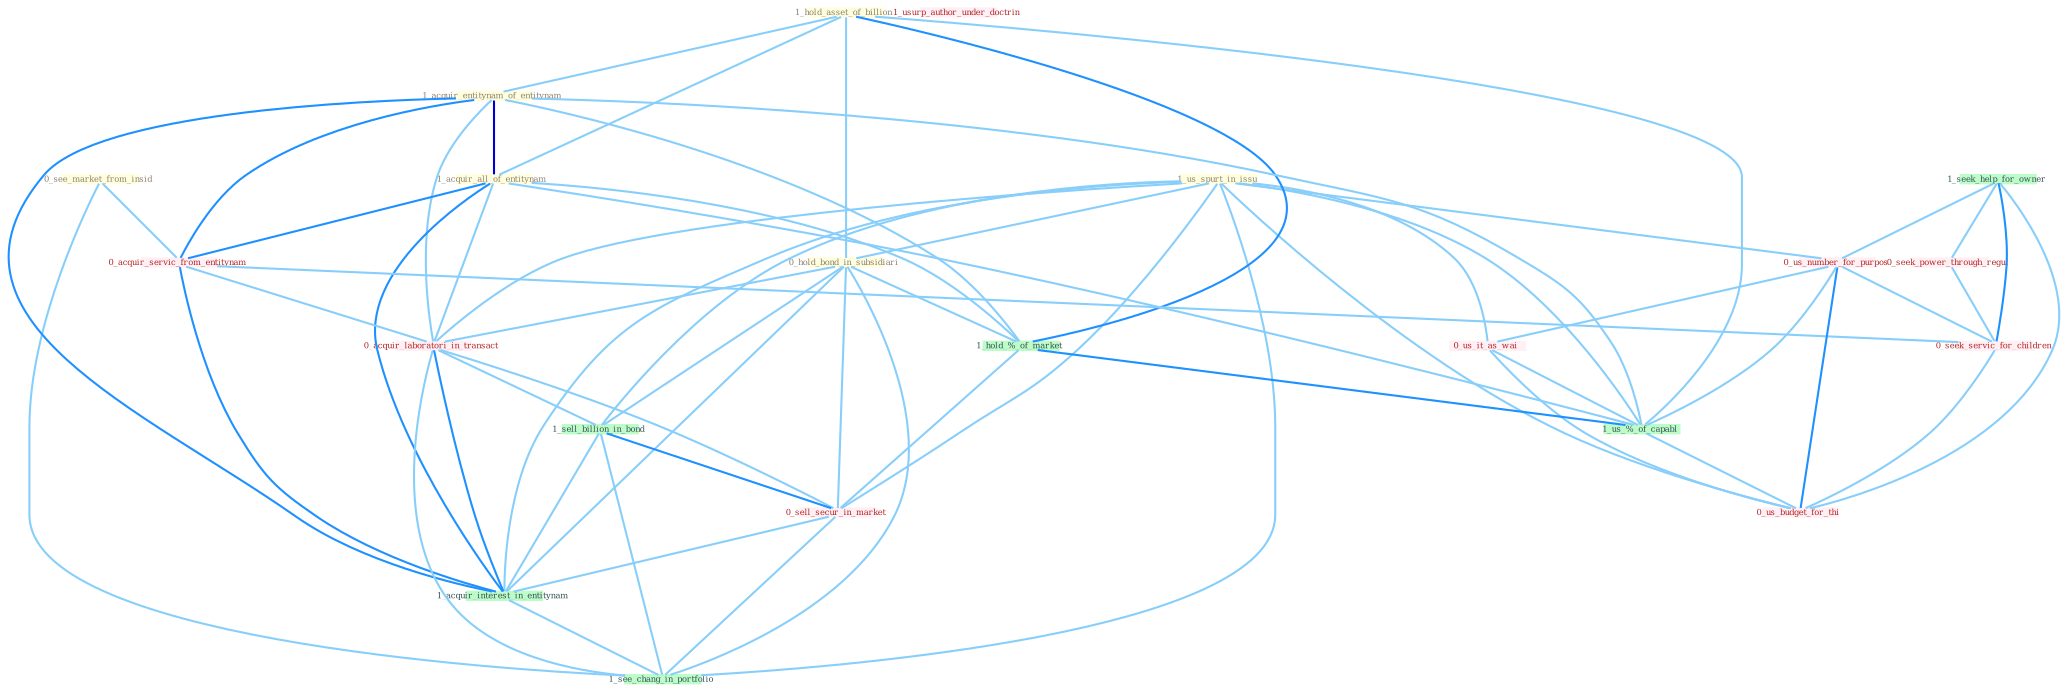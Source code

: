 Graph G{ 
    node
    [shape=polygon,style=filled,width=.5,height=.06,color="#BDFCC9",fixedsize=true,fontsize=4,
    fontcolor="#2f4f4f"];
    {node
    [color="#ffffe0", fontcolor="#8b7d6b"] "0_see_market_from_insid " "1_us_spurt_in_issu " "1_hold_asset_of_billion " "0_hold_bond_in_subsidiari " "1_acquir_entitynam_of_entitynam " "1_acquir_all_of_entitynam "}
{node [color="#fff0f5", fontcolor="#b22222"] "0_acquir_servic_from_entitynam " "0_seek_power_through_regul " "0_us_number_for_purpos " "0_acquir_laboratori_in_transact " "0_us_it_as_wai " "1_usurp_author_under_doctrin " "0_sell_secur_in_market " "0_seek_servic_for_children " "0_us_budget_for_thi "}
edge [color="#B0E2FF"];

	"0_see_market_from_insid " -- "0_acquir_servic_from_entitynam " [w="1", color="#87cefa" ];
	"0_see_market_from_insid " -- "1_see_chang_in_portfolio " [w="1", color="#87cefa" ];
	"1_us_spurt_in_issu " -- "0_hold_bond_in_subsidiari " [w="1", color="#87cefa" ];
	"1_us_spurt_in_issu " -- "0_us_number_for_purpos " [w="1", color="#87cefa" ];
	"1_us_spurt_in_issu " -- "0_acquir_laboratori_in_transact " [w="1", color="#87cefa" ];
	"1_us_spurt_in_issu " -- "1_sell_billion_in_bond " [w="1", color="#87cefa" ];
	"1_us_spurt_in_issu " -- "0_us_it_as_wai " [w="1", color="#87cefa" ];
	"1_us_spurt_in_issu " -- "1_us_%_of_capabl " [w="1", color="#87cefa" ];
	"1_us_spurt_in_issu " -- "0_sell_secur_in_market " [w="1", color="#87cefa" ];
	"1_us_spurt_in_issu " -- "1_acquir_interest_in_entitynam " [w="1", color="#87cefa" ];
	"1_us_spurt_in_issu " -- "1_see_chang_in_portfolio " [w="1", color="#87cefa" ];
	"1_us_spurt_in_issu " -- "0_us_budget_for_thi " [w="1", color="#87cefa" ];
	"1_hold_asset_of_billion " -- "0_hold_bond_in_subsidiari " [w="1", color="#87cefa" ];
	"1_hold_asset_of_billion " -- "1_acquir_entitynam_of_entitynam " [w="1", color="#87cefa" ];
	"1_hold_asset_of_billion " -- "1_acquir_all_of_entitynam " [w="1", color="#87cefa" ];
	"1_hold_asset_of_billion " -- "1_hold_%_of_market " [w="2", color="#1e90ff" , len=0.8];
	"1_hold_asset_of_billion " -- "1_us_%_of_capabl " [w="1", color="#87cefa" ];
	"0_hold_bond_in_subsidiari " -- "1_hold_%_of_market " [w="1", color="#87cefa" ];
	"0_hold_bond_in_subsidiari " -- "0_acquir_laboratori_in_transact " [w="1", color="#87cefa" ];
	"0_hold_bond_in_subsidiari " -- "1_sell_billion_in_bond " [w="1", color="#87cefa" ];
	"0_hold_bond_in_subsidiari " -- "0_sell_secur_in_market " [w="1", color="#87cefa" ];
	"0_hold_bond_in_subsidiari " -- "1_acquir_interest_in_entitynam " [w="1", color="#87cefa" ];
	"0_hold_bond_in_subsidiari " -- "1_see_chang_in_portfolio " [w="1", color="#87cefa" ];
	"1_acquir_entitynam_of_entitynam " -- "1_acquir_all_of_entitynam " [w="3", color="#0000cd" , len=0.6];
	"1_acquir_entitynam_of_entitynam " -- "0_acquir_servic_from_entitynam " [w="2", color="#1e90ff" , len=0.8];
	"1_acquir_entitynam_of_entitynam " -- "1_hold_%_of_market " [w="1", color="#87cefa" ];
	"1_acquir_entitynam_of_entitynam " -- "0_acquir_laboratori_in_transact " [w="1", color="#87cefa" ];
	"1_acquir_entitynam_of_entitynam " -- "1_us_%_of_capabl " [w="1", color="#87cefa" ];
	"1_acquir_entitynam_of_entitynam " -- "1_acquir_interest_in_entitynam " [w="2", color="#1e90ff" , len=0.8];
	"1_acquir_all_of_entitynam " -- "0_acquir_servic_from_entitynam " [w="2", color="#1e90ff" , len=0.8];
	"1_acquir_all_of_entitynam " -- "1_hold_%_of_market " [w="1", color="#87cefa" ];
	"1_acquir_all_of_entitynam " -- "0_acquir_laboratori_in_transact " [w="1", color="#87cefa" ];
	"1_acquir_all_of_entitynam " -- "1_us_%_of_capabl " [w="1", color="#87cefa" ];
	"1_acquir_all_of_entitynam " -- "1_acquir_interest_in_entitynam " [w="2", color="#1e90ff" , len=0.8];
	"1_seek_help_for_owner " -- "0_seek_power_through_regul " [w="1", color="#87cefa" ];
	"1_seek_help_for_owner " -- "0_us_number_for_purpos " [w="1", color="#87cefa" ];
	"1_seek_help_for_owner " -- "0_seek_servic_for_children " [w="2", color="#1e90ff" , len=0.8];
	"1_seek_help_for_owner " -- "0_us_budget_for_thi " [w="1", color="#87cefa" ];
	"0_acquir_servic_from_entitynam " -- "0_acquir_laboratori_in_transact " [w="1", color="#87cefa" ];
	"0_acquir_servic_from_entitynam " -- "1_acquir_interest_in_entitynam " [w="2", color="#1e90ff" , len=0.8];
	"0_acquir_servic_from_entitynam " -- "0_seek_servic_for_children " [w="1", color="#87cefa" ];
	"1_hold_%_of_market " -- "1_us_%_of_capabl " [w="2", color="#1e90ff" , len=0.8];
	"1_hold_%_of_market " -- "0_sell_secur_in_market " [w="1", color="#87cefa" ];
	"0_seek_power_through_regul " -- "0_seek_servic_for_children " [w="1", color="#87cefa" ];
	"0_us_number_for_purpos " -- "0_us_it_as_wai " [w="1", color="#87cefa" ];
	"0_us_number_for_purpos " -- "1_us_%_of_capabl " [w="1", color="#87cefa" ];
	"0_us_number_for_purpos " -- "0_seek_servic_for_children " [w="1", color="#87cefa" ];
	"0_us_number_for_purpos " -- "0_us_budget_for_thi " [w="2", color="#1e90ff" , len=0.8];
	"0_acquir_laboratori_in_transact " -- "1_sell_billion_in_bond " [w="1", color="#87cefa" ];
	"0_acquir_laboratori_in_transact " -- "0_sell_secur_in_market " [w="1", color="#87cefa" ];
	"0_acquir_laboratori_in_transact " -- "1_acquir_interest_in_entitynam " [w="2", color="#1e90ff" , len=0.8];
	"0_acquir_laboratori_in_transact " -- "1_see_chang_in_portfolio " [w="1", color="#87cefa" ];
	"1_sell_billion_in_bond " -- "0_sell_secur_in_market " [w="2", color="#1e90ff" , len=0.8];
	"1_sell_billion_in_bond " -- "1_acquir_interest_in_entitynam " [w="1", color="#87cefa" ];
	"1_sell_billion_in_bond " -- "1_see_chang_in_portfolio " [w="1", color="#87cefa" ];
	"0_us_it_as_wai " -- "1_us_%_of_capabl " [w="1", color="#87cefa" ];
	"0_us_it_as_wai " -- "0_us_budget_for_thi " [w="1", color="#87cefa" ];
	"1_us_%_of_capabl " -- "0_us_budget_for_thi " [w="1", color="#87cefa" ];
	"0_sell_secur_in_market " -- "1_acquir_interest_in_entitynam " [w="1", color="#87cefa" ];
	"0_sell_secur_in_market " -- "1_see_chang_in_portfolio " [w="1", color="#87cefa" ];
	"1_acquir_interest_in_entitynam " -- "1_see_chang_in_portfolio " [w="1", color="#87cefa" ];
	"0_seek_servic_for_children " -- "0_us_budget_for_thi " [w="1", color="#87cefa" ];
}